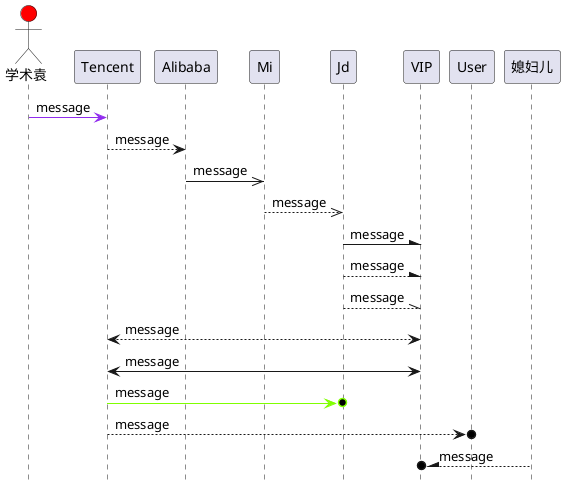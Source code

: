 @startuml
  hide footbox
  actor "学术袁" #red
  "学术袁" -[#912CEE]> Tencent : message
  Tencent--> Alibaba : message
  Mi<<- Alibaba : message
  Jd<<-- Mi : message
  Jd-\ VIP : message
  Jd--\ VIP : message
  Jd--\\ VIP : message
  Tencent<--> VIP : message
  Tencent<-> VIP : message
  Tencent-[#7FFF00]>o Jd : message
  Tencent-->o User : message
  "媳妇儿"--\o VIP : message
@enduml